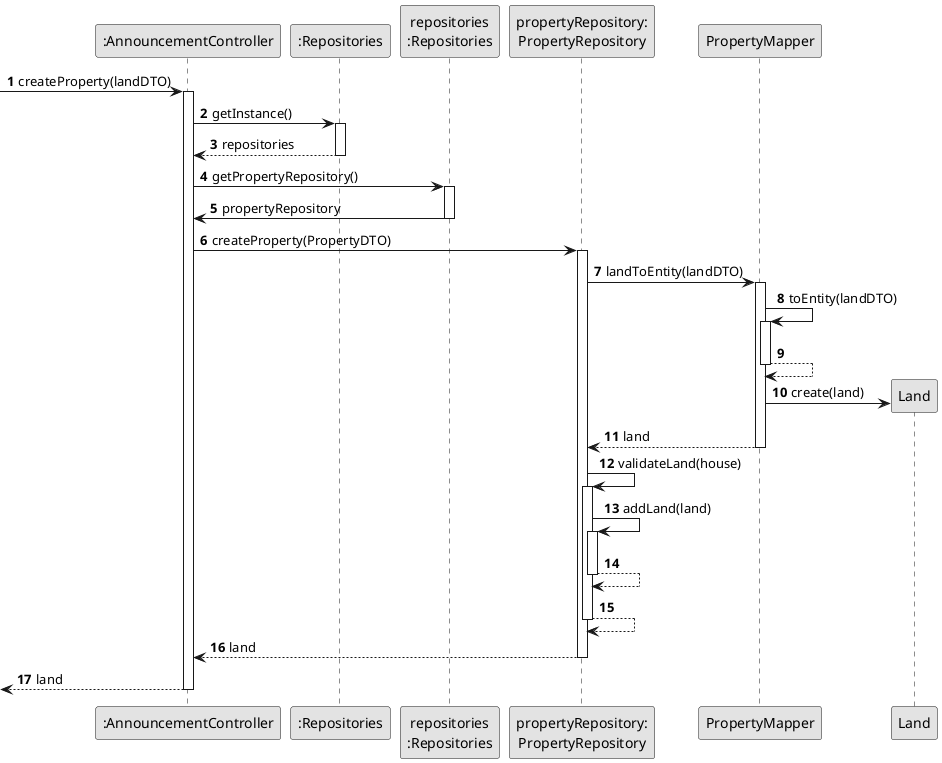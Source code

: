 @startuml
skinparam monochrome true
skinparam packageStyle rectangle
skinparam shadowing false

autonumber 23

'hide footbox



participant ":AnnouncementController" as CTRL
participant ":Repositories" as RepositorySingleton
participant "repositories\n:Repositories" as PLAT
participant "propertyRepository:\nPropertyRepository" as PR

participant "PropertyMapper" as PM


participant "Land" as LPROP





autonumber
 -> CTRL : createProperty(landDTO)
 activate CTRL

CTRL -> RepositorySingleton : getInstance()
            activate RepositorySingleton

            RepositorySingleton --> CTRL: repositories
            deactivate RepositorySingleton

            CTRL -> PLAT : getPropertyRepository()
            activate PLAT

             PLAT -> CTRL : propertyRepository
             deactivate PLAT





CTRL -> PR : createProperty(PropertyDTO)
activate  PR





PR -> PM : landToEntity(landDTO)
activate PM

PM -> PM: toEntity(landDTO)
activate PM


PM --> PM
deactivate PM

PM -> LPROP**: create(land)

PM --> PR: land
deactivate







   PR -> PR: validateLand(house)
   activate PR
                         PR -> PR: addLand(land)
                         activate PR
                             PR --> PR
                         deactivate PR
                             PR --> PR
                     deactivate PR



 PR --> CTRL : land
deactivate PR
<-- CTRL  : land
   deactivate CTRL






@enduml